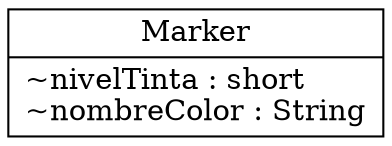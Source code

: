 digraph "classes" {
  #dot -Tpng -Gsize=9,15\! -Gdpi=100 full_marker.dot -o full_marker.png && kitty icat full_marker.png
  rankdir=BT
  charset="utf-8"
  Marker [
    color="black",
    fontcolor="black",
    label=<{Marker|
~nivelTinta : short
<br ALIGN="LEFT"/>
~nombreColor : String
<br ALIGN="LEFT"/>
}>,
    shape="record",
    style="solid"
  ];
}

